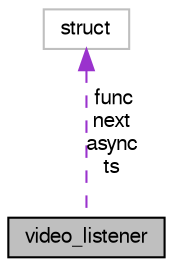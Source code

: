 digraph "video_listener"
{
  edge [fontname="FreeSans",fontsize="10",labelfontname="FreeSans",labelfontsize="10"];
  node [fontname="FreeSans",fontsize="10",shape=record];
  Node1 [label="video_listener",height=0.2,width=0.4,color="black", fillcolor="grey75", style="filled", fontcolor="black"];
  Node2 -> Node1 [dir="back",color="darkorchid3",fontsize="10",style="dashed",label=" func\nnext\nasync\nts" ,fontname="FreeSans"];
  Node2 [label="struct",height=0.2,width=0.4,color="grey75", fillcolor="white", style="filled"];
}
